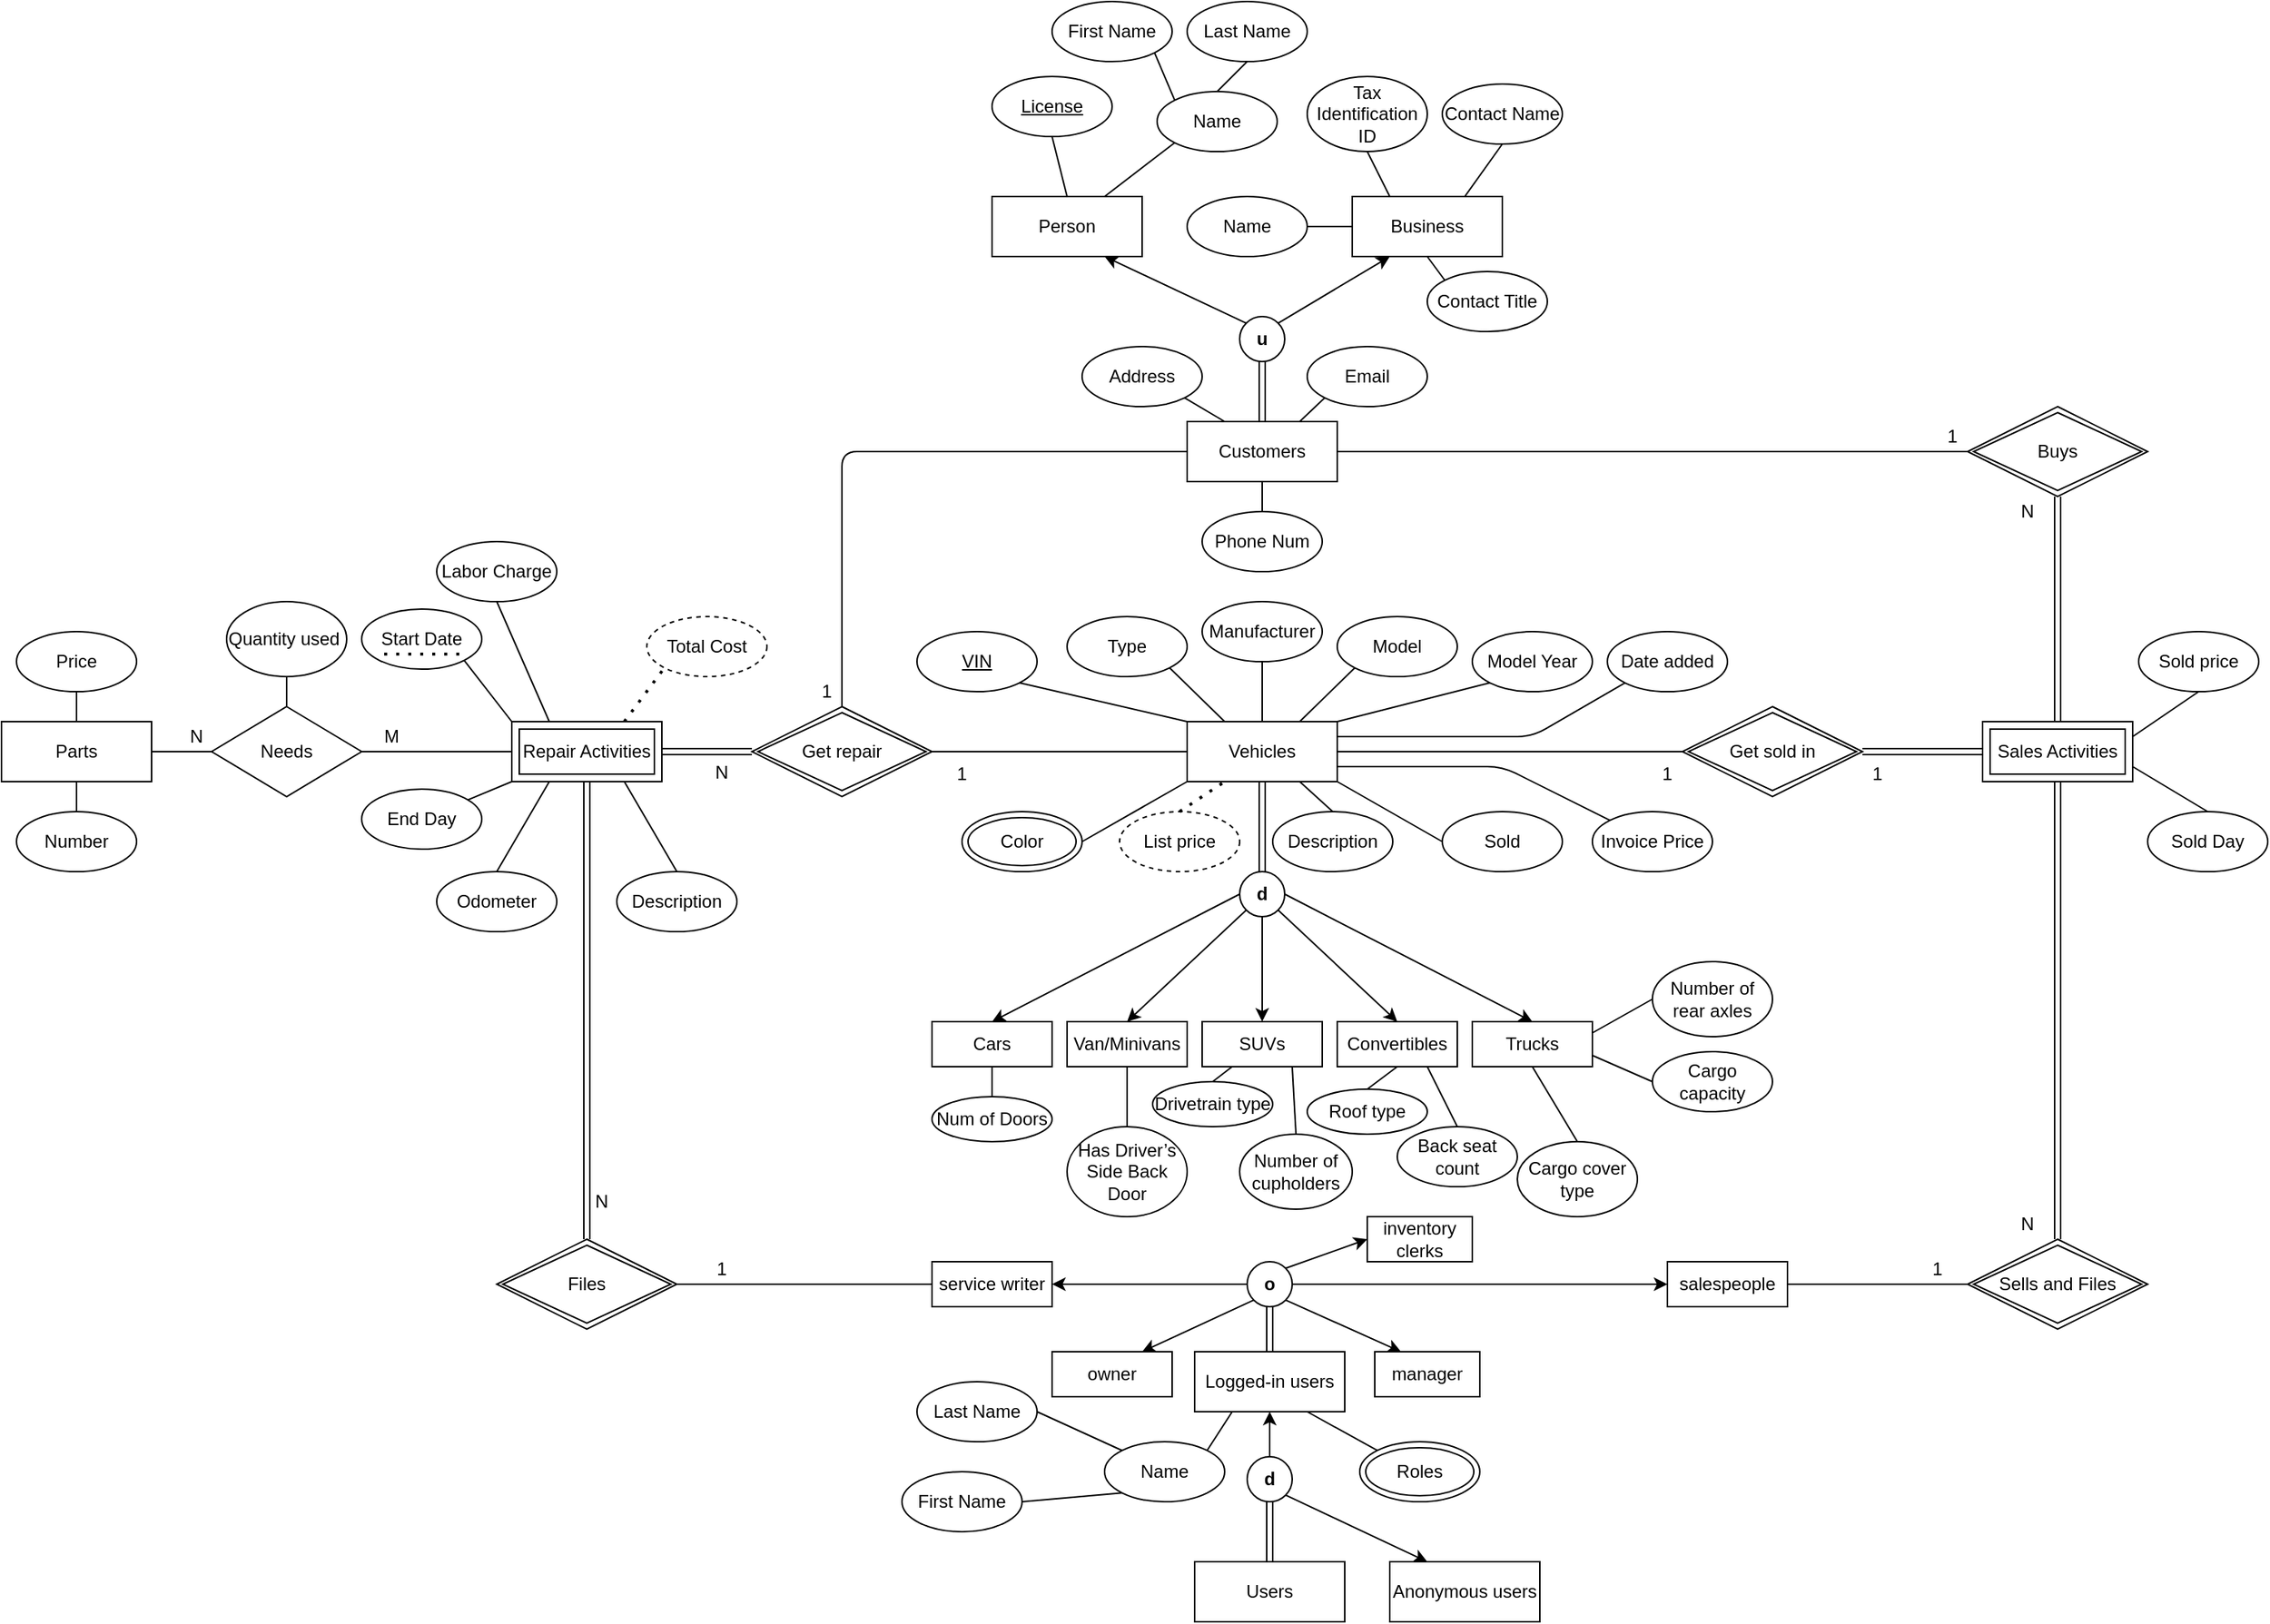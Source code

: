 <mxfile version="15.2.9" type="device"><diagram id="2puqZ4IfH8FUClpMqwC-" name="Page-1"><mxGraphModel dx="2076" dy="1046" grid="1" gridSize="10" guides="1" tooltips="1" connect="1" arrows="1" fold="1" page="1" pageScale="1" pageWidth="1654" pageHeight="1169" math="0" shadow="0"><root><mxCell id="0"/><mxCell id="1" parent="0"/><mxCell id="yEteD6qGAn5QBw0ELWE1-1" value="Customers" style="rounded=0;whiteSpace=wrap;html=1;" vertex="1" parent="1"><mxGeometry x="850" y="340" width="100" height="40" as="geometry"/></mxCell><mxCell id="yEteD6qGAn5QBw0ELWE1-3" value="&lt;b&gt;u&lt;/b&gt;" style="ellipse;whiteSpace=wrap;html=1;aspect=fixed;" vertex="1" parent="1"><mxGeometry x="885" y="270" width="30" height="30" as="geometry"/></mxCell><mxCell id="yEteD6qGAn5QBw0ELWE1-4" value="Address" style="ellipse;whiteSpace=wrap;html=1;" vertex="1" parent="1"><mxGeometry x="780" y="290" width="80" height="40" as="geometry"/></mxCell><mxCell id="yEteD6qGAn5QBw0ELWE1-5" value="Phone Num" style="ellipse;whiteSpace=wrap;html=1;" vertex="1" parent="1"><mxGeometry x="860" y="400" width="80" height="40" as="geometry"/></mxCell><mxCell id="yEteD6qGAn5QBw0ELWE1-6" value="Email" style="ellipse;whiteSpace=wrap;html=1;" vertex="1" parent="1"><mxGeometry x="930" y="290" width="80" height="40" as="geometry"/></mxCell><mxCell id="yEteD6qGAn5QBw0ELWE1-7" value="Person" style="rounded=0;whiteSpace=wrap;html=1;" vertex="1" parent="1"><mxGeometry x="720" y="190" width="100" height="40" as="geometry"/></mxCell><mxCell id="yEteD6qGAn5QBw0ELWE1-8" value="Business" style="rounded=0;whiteSpace=wrap;html=1;" vertex="1" parent="1"><mxGeometry x="960" y="190" width="100" height="40" as="geometry"/></mxCell><mxCell id="yEteD6qGAn5QBw0ELWE1-11" value="&lt;u&gt;License&lt;/u&gt;" style="ellipse;whiteSpace=wrap;html=1;" vertex="1" parent="1"><mxGeometry x="720" y="110" width="80" height="40" as="geometry"/></mxCell><mxCell id="yEteD6qGAn5QBw0ELWE1-12" value="First Name" style="ellipse;whiteSpace=wrap;html=1;" vertex="1" parent="1"><mxGeometry x="760" y="60" width="80" height="40" as="geometry"/></mxCell><mxCell id="yEteD6qGAn5QBw0ELWE1-13" value="Name" style="ellipse;whiteSpace=wrap;html=1;" vertex="1" parent="1"><mxGeometry x="830" y="120" width="80" height="40" as="geometry"/></mxCell><mxCell id="yEteD6qGAn5QBw0ELWE1-14" value="Last Name" style="ellipse;whiteSpace=wrap;html=1;" vertex="1" parent="1"><mxGeometry x="850" y="60" width="80" height="40" as="geometry"/></mxCell><mxCell id="yEteD6qGAn5QBw0ELWE1-15" value="" style="endArrow=none;html=1;exitX=0.5;exitY=0;exitDx=0;exitDy=0;entryX=0.5;entryY=1;entryDx=0;entryDy=0;" edge="1" parent="1" source="yEteD6qGAn5QBw0ELWE1-7" target="yEteD6qGAn5QBw0ELWE1-11"><mxGeometry width="50" height="50" relative="1" as="geometry"><mxPoint x="1060" y="310" as="sourcePoint"/><mxPoint x="1110" y="260" as="targetPoint"/></mxGeometry></mxCell><mxCell id="yEteD6qGAn5QBw0ELWE1-16" value="" style="endArrow=none;html=1;exitX=0.75;exitY=0;exitDx=0;exitDy=0;entryX=0;entryY=1;entryDx=0;entryDy=0;" edge="1" parent="1" source="yEteD6qGAn5QBw0ELWE1-7" target="yEteD6qGAn5QBw0ELWE1-13"><mxGeometry width="50" height="50" relative="1" as="geometry"><mxPoint x="780" y="200" as="sourcePoint"/><mxPoint x="770" y="160" as="targetPoint"/></mxGeometry></mxCell><mxCell id="yEteD6qGAn5QBw0ELWE1-17" value="Contact Title" style="ellipse;whiteSpace=wrap;html=1;" vertex="1" parent="1"><mxGeometry x="1010" y="240" width="80" height="40" as="geometry"/></mxCell><mxCell id="yEteD6qGAn5QBw0ELWE1-18" value="Name" style="ellipse;whiteSpace=wrap;html=1;" vertex="1" parent="1"><mxGeometry x="850" y="190" width="80" height="40" as="geometry"/></mxCell><mxCell id="yEteD6qGAn5QBw0ELWE1-19" value="Tax Identification ID" style="ellipse;whiteSpace=wrap;html=1;" vertex="1" parent="1"><mxGeometry x="930" y="110" width="80" height="50" as="geometry"/></mxCell><mxCell id="yEteD6qGAn5QBw0ELWE1-20" value="Contact Name" style="ellipse;whiteSpace=wrap;html=1;" vertex="1" parent="1"><mxGeometry x="1020" y="115" width="80" height="40" as="geometry"/></mxCell><mxCell id="yEteD6qGAn5QBw0ELWE1-21" value="" style="endArrow=none;html=1;entryX=0.25;entryY=0;entryDx=0;entryDy=0;exitX=0.5;exitY=1;exitDx=0;exitDy=0;" edge="1" parent="1" source="yEteD6qGAn5QBw0ELWE1-19" target="yEteD6qGAn5QBw0ELWE1-8"><mxGeometry width="50" height="50" relative="1" as="geometry"><mxPoint x="1060" y="400" as="sourcePoint"/><mxPoint x="1110" y="350" as="targetPoint"/></mxGeometry></mxCell><mxCell id="yEteD6qGAn5QBw0ELWE1-22" value="" style="endArrow=none;html=1;entryX=0.75;entryY=0;entryDx=0;entryDy=0;exitX=0.5;exitY=1;exitDx=0;exitDy=0;" edge="1" parent="1" source="yEteD6qGAn5QBw0ELWE1-20" target="yEteD6qGAn5QBw0ELWE1-8"><mxGeometry width="50" height="50" relative="1" as="geometry"><mxPoint x="1051.716" y="164.142" as="sourcePoint"/><mxPoint x="1020" y="200" as="targetPoint"/></mxGeometry></mxCell><mxCell id="yEteD6qGAn5QBw0ELWE1-27" value="" style="shape=link;html=1;rounded=0;entryX=0.5;entryY=1;entryDx=0;entryDy=0;exitX=0.5;exitY=0;exitDx=0;exitDy=0;" edge="1" parent="1" source="yEteD6qGAn5QBw0ELWE1-1" target="yEteD6qGAn5QBw0ELWE1-3"><mxGeometry relative="1" as="geometry"><mxPoint x="810" y="360" as="sourcePoint"/><mxPoint x="970" y="360" as="targetPoint"/></mxGeometry></mxCell><mxCell id="yEteD6qGAn5QBw0ELWE1-29" value="" style="endArrow=none;html=1;rounded=0;exitX=0.5;exitY=1;exitDx=0;exitDy=0;entryX=0;entryY=0;entryDx=0;entryDy=0;" edge="1" parent="1" source="yEteD6qGAn5QBw0ELWE1-8" target="yEteD6qGAn5QBw0ELWE1-17"><mxGeometry relative="1" as="geometry"><mxPoint x="880" y="260" as="sourcePoint"/><mxPoint x="1040" y="260" as="targetPoint"/></mxGeometry></mxCell><mxCell id="yEteD6qGAn5QBw0ELWE1-30" value="" style="endArrow=none;html=1;rounded=0;exitX=1;exitY=1;exitDx=0;exitDy=0;entryX=0.25;entryY=0;entryDx=0;entryDy=0;" edge="1" parent="1" source="yEteD6qGAn5QBw0ELWE1-4" target="yEteD6qGAn5QBw0ELWE1-1"><mxGeometry relative="1" as="geometry"><mxPoint x="880" y="260" as="sourcePoint"/><mxPoint x="1040" y="260" as="targetPoint"/></mxGeometry></mxCell><mxCell id="yEteD6qGAn5QBw0ELWE1-31" value="" style="endArrow=none;html=1;rounded=0;exitX=0.75;exitY=0;exitDx=0;exitDy=0;entryX=0;entryY=1;entryDx=0;entryDy=0;" edge="1" parent="1" source="yEteD6qGAn5QBw0ELWE1-1" target="yEteD6qGAn5QBw0ELWE1-6"><mxGeometry relative="1" as="geometry"><mxPoint x="810" y="310" as="sourcePoint"/><mxPoint x="970" y="310" as="targetPoint"/></mxGeometry></mxCell><mxCell id="yEteD6qGAn5QBw0ELWE1-32" value="" style="endArrow=none;html=1;rounded=0;exitX=0.5;exitY=1;exitDx=0;exitDy=0;entryX=0.5;entryY=0;entryDx=0;entryDy=0;" edge="1" parent="1" source="yEteD6qGAn5QBw0ELWE1-1" target="yEteD6qGAn5QBw0ELWE1-5"><mxGeometry relative="1" as="geometry"><mxPoint x="800" y="350" as="sourcePoint"/><mxPoint x="960" y="350" as="targetPoint"/></mxGeometry></mxCell><mxCell id="yEteD6qGAn5QBw0ELWE1-33" value="" style="endArrow=none;html=1;rounded=0;exitX=1;exitY=1;exitDx=0;exitDy=0;entryX=0;entryY=0;entryDx=0;entryDy=0;" edge="1" parent="1" source="yEteD6qGAn5QBw0ELWE1-12" target="yEteD6qGAn5QBw0ELWE1-13"><mxGeometry relative="1" as="geometry"><mxPoint x="790" y="150" as="sourcePoint"/><mxPoint x="950" y="150" as="targetPoint"/></mxGeometry></mxCell><mxCell id="yEteD6qGAn5QBw0ELWE1-35" value="" style="endArrow=none;html=1;rounded=0;exitX=0.5;exitY=0;exitDx=0;exitDy=0;entryX=0.5;entryY=1;entryDx=0;entryDy=0;" edge="1" parent="1" source="yEteD6qGAn5QBw0ELWE1-13" target="yEteD6qGAn5QBw0ELWE1-14"><mxGeometry relative="1" as="geometry"><mxPoint x="790" y="150" as="sourcePoint"/><mxPoint x="950" y="150" as="targetPoint"/></mxGeometry></mxCell><mxCell id="yEteD6qGAn5QBw0ELWE1-36" value="" style="endArrow=none;html=1;rounded=0;exitX=1;exitY=0.5;exitDx=0;exitDy=0;entryX=0;entryY=0.5;entryDx=0;entryDy=0;" edge="1" parent="1" source="yEteD6qGAn5QBw0ELWE1-18" target="yEteD6qGAn5QBw0ELWE1-8"><mxGeometry relative="1" as="geometry"><mxPoint x="880" y="130" as="sourcePoint"/><mxPoint x="900" y="110" as="targetPoint"/></mxGeometry></mxCell><mxCell id="yEteD6qGAn5QBw0ELWE1-38" value="Vehicles" style="rounded=0;whiteSpace=wrap;html=1;" vertex="1" parent="1"><mxGeometry x="850" y="540" width="100" height="40" as="geometry"/></mxCell><mxCell id="yEteD6qGAn5QBw0ELWE1-39" value="&lt;u&gt;VIN&lt;/u&gt;" style="ellipse;whiteSpace=wrap;html=1;" vertex="1" parent="1"><mxGeometry x="670" y="480" width="80" height="40" as="geometry"/></mxCell><mxCell id="yEteD6qGAn5QBw0ELWE1-40" value="Type" style="ellipse;whiteSpace=wrap;html=1;" vertex="1" parent="1"><mxGeometry x="770" y="470" width="80" height="40" as="geometry"/></mxCell><mxCell id="yEteD6qGAn5QBw0ELWE1-41" value="" style="endArrow=none;html=1;exitX=1;exitY=1;exitDx=0;exitDy=0;entryX=0;entryY=0;entryDx=0;entryDy=0;" edge="1" parent="1" source="yEteD6qGAn5QBw0ELWE1-39" target="yEteD6qGAn5QBw0ELWE1-38"><mxGeometry width="50" height="50" relative="1" as="geometry"><mxPoint x="1180" y="500" as="sourcePoint"/><mxPoint x="1230" y="450" as="targetPoint"/></mxGeometry></mxCell><mxCell id="yEteD6qGAn5QBw0ELWE1-42" value="Manufacturer" style="ellipse;whiteSpace=wrap;html=1;" vertex="1" parent="1"><mxGeometry x="860" y="460" width="80" height="40" as="geometry"/></mxCell><mxCell id="yEteD6qGAn5QBw0ELWE1-43" value="Model" style="ellipse;whiteSpace=wrap;html=1;" vertex="1" parent="1"><mxGeometry x="950" y="470" width="80" height="40" as="geometry"/></mxCell><mxCell id="yEteD6qGAn5QBw0ELWE1-44" value="" style="endArrow=none;html=1;exitX=1;exitY=1;exitDx=0;exitDy=0;entryX=0.25;entryY=0;entryDx=0;entryDy=0;" edge="1" parent="1" source="yEteD6qGAn5QBw0ELWE1-40" target="yEteD6qGAn5QBw0ELWE1-38"><mxGeometry width="50" height="50" relative="1" as="geometry"><mxPoint x="1238.284" y="394.142" as="sourcePoint"/><mxPoint x="1309.2" y="429.8" as="targetPoint"/></mxGeometry></mxCell><mxCell id="yEteD6qGAn5QBw0ELWE1-45" value="" style="endArrow=none;html=1;exitX=0.5;exitY=1;exitDx=0;exitDy=0;entryX=0.5;entryY=0;entryDx=0;entryDy=0;" edge="1" parent="1" source="yEteD6qGAn5QBw0ELWE1-42" target="yEteD6qGAn5QBw0ELWE1-38"><mxGeometry width="50" height="50" relative="1" as="geometry"><mxPoint x="1248.284" y="404.142" as="sourcePoint"/><mxPoint x="1319.2" y="439.8" as="targetPoint"/></mxGeometry></mxCell><mxCell id="yEteD6qGAn5QBw0ELWE1-46" value="" style="endArrow=none;html=1;exitX=0;exitY=1;exitDx=0;exitDy=0;entryX=0.75;entryY=0;entryDx=0;entryDy=0;" edge="1" parent="1" source="yEteD6qGAn5QBw0ELWE1-43" target="yEteD6qGAn5QBw0ELWE1-38"><mxGeometry width="50" height="50" relative="1" as="geometry"><mxPoint x="1258.284" y="414.142" as="sourcePoint"/><mxPoint x="1329.2" y="449.8" as="targetPoint"/></mxGeometry></mxCell><mxCell id="yEteD6qGAn5QBw0ELWE1-47" value="Invoice Price" style="ellipse;whiteSpace=wrap;html=1;" vertex="1" parent="1"><mxGeometry x="1120" y="600" width="80" height="40" as="geometry"/></mxCell><mxCell id="yEteD6qGAn5QBw0ELWE1-48" value="Model Year" style="ellipse;whiteSpace=wrap;html=1;" vertex="1" parent="1"><mxGeometry x="1040" y="480" width="80" height="40" as="geometry"/></mxCell><mxCell id="yEteD6qGAn5QBw0ELWE1-49" value="" style="endArrow=none;html=1;exitX=0;exitY=1;exitDx=0;exitDy=0;entryX=1;entryY=0;entryDx=0;entryDy=0;" edge="1" parent="1" source="yEteD6qGAn5QBw0ELWE1-48" target="yEteD6qGAn5QBw0ELWE1-38"><mxGeometry width="50" height="50" relative="1" as="geometry"><mxPoint x="1490" y="400" as="sourcePoint"/><mxPoint x="1400" y="430" as="targetPoint"/></mxGeometry></mxCell><mxCell id="yEteD6qGAn5QBw0ELWE1-50" value="" style="endArrow=none;html=1;exitX=0;exitY=0;exitDx=0;exitDy=0;entryX=1;entryY=0.75;entryDx=0;entryDy=0;" edge="1" parent="1" source="yEteD6qGAn5QBw0ELWE1-47" target="yEteD6qGAn5QBw0ELWE1-38"><mxGeometry width="50" height="50" relative="1" as="geometry"><mxPoint x="1500" y="410" as="sourcePoint"/><mxPoint x="1410" y="440" as="targetPoint"/><Array as="points"><mxPoint x="1060" y="570"/></Array></mxGeometry></mxCell><mxCell id="yEteD6qGAn5QBw0ELWE1-51" value="Sold" style="ellipse;whiteSpace=wrap;html=1;" vertex="1" parent="1"><mxGeometry x="1020" y="600" width="80" height="40" as="geometry"/></mxCell><mxCell id="yEteD6qGAn5QBw0ELWE1-52" value="" style="endArrow=none;html=1;exitX=0;exitY=0.5;exitDx=0;exitDy=0;entryX=1;entryY=1;entryDx=0;entryDy=0;" edge="1" parent="1" source="yEteD6qGAn5QBw0ELWE1-51" target="yEteD6qGAn5QBw0ELWE1-38"><mxGeometry width="50" height="50" relative="1" as="geometry"><mxPoint x="1460" y="480" as="sourcePoint"/><mxPoint x="1400" y="470" as="targetPoint"/></mxGeometry></mxCell><mxCell id="yEteD6qGAn5QBw0ELWE1-53" value="Description" style="ellipse;whiteSpace=wrap;html=1;" vertex="1" parent="1"><mxGeometry x="907" y="600" width="80" height="40" as="geometry"/></mxCell><mxCell id="yEteD6qGAn5QBw0ELWE1-54" value="" style="endArrow=none;html=1;entryX=0.75;entryY=1;entryDx=0;entryDy=0;exitX=0.5;exitY=0;exitDx=0;exitDy=0;" edge="1" parent="1" source="yEteD6qGAn5QBw0ELWE1-53" target="yEteD6qGAn5QBw0ELWE1-38"><mxGeometry width="50" height="50" relative="1" as="geometry"><mxPoint x="1180" y="500" as="sourcePoint"/><mxPoint x="1230" y="450" as="targetPoint"/></mxGeometry></mxCell><mxCell id="yEteD6qGAn5QBw0ELWE1-55" value="Color" style="ellipse;shape=doubleEllipse;whiteSpace=wrap;html=1;" vertex="1" parent="1"><mxGeometry x="700" y="600" width="80" height="40" as="geometry"/></mxCell><mxCell id="yEteD6qGAn5QBw0ELWE1-56" value="" style="endArrow=none;html=1;exitX=1;exitY=0.5;exitDx=0;exitDy=0;entryX=0;entryY=1;entryDx=0;entryDy=0;" edge="1" parent="1" source="yEteD6qGAn5QBw0ELWE1-55" target="yEteD6qGAn5QBw0ELWE1-38"><mxGeometry width="50" height="50" relative="1" as="geometry"><mxPoint x="1460" y="580" as="sourcePoint"/><mxPoint x="1360" y="470" as="targetPoint"/></mxGeometry></mxCell><mxCell id="yEteD6qGAn5QBw0ELWE1-96" value="" style="edgeStyle=orthogonalEdgeStyle;shape=link;rounded=0;orthogonalLoop=1;jettySize=auto;html=1;entryX=0.5;entryY=1;entryDx=0;entryDy=0;" edge="1" parent="1" source="yEteD6qGAn5QBw0ELWE1-57" target="yEteD6qGAn5QBw0ELWE1-38"><mxGeometry relative="1" as="geometry"/></mxCell><mxCell id="yEteD6qGAn5QBw0ELWE1-252" value="" style="edgeStyle=orthogonalEdgeStyle;rounded=0;orthogonalLoop=1;jettySize=auto;html=1;entryX=0.5;entryY=0;entryDx=0;entryDy=0;" edge="1" parent="1" source="yEteD6qGAn5QBw0ELWE1-57" target="yEteD6qGAn5QBw0ELWE1-60"><mxGeometry relative="1" as="geometry"/></mxCell><mxCell id="yEteD6qGAn5QBw0ELWE1-57" value="&lt;b&gt;d&lt;/b&gt;" style="ellipse;whiteSpace=wrap;html=1;aspect=fixed;" vertex="1" parent="1"><mxGeometry x="885" y="640" width="30" height="30" as="geometry"/></mxCell><mxCell id="yEteD6qGAn5QBw0ELWE1-58" value="Cars" style="rounded=0;whiteSpace=wrap;html=1;" vertex="1" parent="1"><mxGeometry x="680" y="740" width="80" height="30" as="geometry"/></mxCell><mxCell id="yEteD6qGAn5QBw0ELWE1-59" value="Van/Minivans" style="rounded=0;whiteSpace=wrap;html=1;" vertex="1" parent="1"><mxGeometry x="770" y="740" width="80" height="30" as="geometry"/></mxCell><mxCell id="yEteD6qGAn5QBw0ELWE1-60" value="SUVs" style="rounded=0;whiteSpace=wrap;html=1;" vertex="1" parent="1"><mxGeometry x="860" y="740" width="80" height="30" as="geometry"/></mxCell><mxCell id="yEteD6qGAn5QBw0ELWE1-61" value="Convertibles" style="rounded=0;whiteSpace=wrap;html=1;" vertex="1" parent="1"><mxGeometry x="950" y="740" width="80" height="30" as="geometry"/></mxCell><mxCell id="yEteD6qGAn5QBw0ELWE1-62" value="Trucks" style="rounded=0;whiteSpace=wrap;html=1;" vertex="1" parent="1"><mxGeometry x="1040" y="740" width="80" height="30" as="geometry"/></mxCell><mxCell id="yEteD6qGAn5QBw0ELWE1-63" value="Num of Doors" style="ellipse;whiteSpace=wrap;html=1;" vertex="1" parent="1"><mxGeometry x="680" y="790" width="80" height="30" as="geometry"/></mxCell><mxCell id="yEteD6qGAn5QBw0ELWE1-64" value="" style="endArrow=none;html=1;exitX=0.5;exitY=1;exitDx=0;exitDy=0;entryX=0.5;entryY=0;entryDx=0;entryDy=0;" edge="1" parent="1" source="yEteD6qGAn5QBw0ELWE1-58" target="yEteD6qGAn5QBw0ELWE1-63"><mxGeometry width="50" height="50" relative="1" as="geometry"><mxPoint x="760" y="780" as="sourcePoint"/><mxPoint x="730" y="780" as="targetPoint"/></mxGeometry></mxCell><mxCell id="yEteD6qGAn5QBw0ELWE1-65" value="Has Driver’s Side Back Door" style="ellipse;whiteSpace=wrap;html=1;" vertex="1" parent="1"><mxGeometry x="770" y="810" width="80" height="60" as="geometry"/></mxCell><mxCell id="yEteD6qGAn5QBw0ELWE1-66" value="" style="endArrow=none;html=1;exitX=0.5;exitY=1;exitDx=0;exitDy=0;entryX=0.5;entryY=0;entryDx=0;entryDy=0;" edge="1" parent="1" source="yEteD6qGAn5QBw0ELWE1-59" target="yEteD6qGAn5QBw0ELWE1-65"><mxGeometry width="50" height="50" relative="1" as="geometry"><mxPoint x="730" y="750" as="sourcePoint"/><mxPoint x="730" y="720" as="targetPoint"/></mxGeometry></mxCell><mxCell id="yEteD6qGAn5QBw0ELWE1-67" value="Number of cupholders" style="ellipse;whiteSpace=wrap;html=1;" vertex="1" parent="1"><mxGeometry x="885" y="815" width="75" height="50" as="geometry"/></mxCell><mxCell id="yEteD6qGAn5QBw0ELWE1-68" value="Drivetrain type" style="ellipse;whiteSpace=wrap;html=1;" vertex="1" parent="1"><mxGeometry x="827" y="780" width="80" height="30" as="geometry"/></mxCell><mxCell id="yEteD6qGAn5QBw0ELWE1-69" value="" style="endArrow=none;html=1;exitX=0.25;exitY=1;exitDx=0;exitDy=0;entryX=0.5;entryY=0;entryDx=0;entryDy=0;" edge="1" parent="1" source="yEteD6qGAn5QBw0ELWE1-60" target="yEteD6qGAn5QBw0ELWE1-68"><mxGeometry width="50" height="50" relative="1" as="geometry"><mxPoint x="820" y="750" as="sourcePoint"/><mxPoint x="820" y="680" as="targetPoint"/></mxGeometry></mxCell><mxCell id="yEteD6qGAn5QBw0ELWE1-70" value="" style="endArrow=none;html=1;exitX=0.75;exitY=1;exitDx=0;exitDy=0;entryX=0.5;entryY=0;entryDx=0;entryDy=0;" edge="1" parent="1" source="yEteD6qGAn5QBw0ELWE1-60" target="yEteD6qGAn5QBw0ELWE1-67"><mxGeometry width="50" height="50" relative="1" as="geometry"><mxPoint x="890" y="750" as="sourcePoint"/><mxPoint x="950" y="810" as="targetPoint"/></mxGeometry></mxCell><mxCell id="yEteD6qGAn5QBw0ELWE1-71" value="Roof type" style="ellipse;whiteSpace=wrap;html=1;" vertex="1" parent="1"><mxGeometry x="930" y="785" width="80" height="30" as="geometry"/></mxCell><mxCell id="yEteD6qGAn5QBw0ELWE1-72" value="Back seat count" style="ellipse;whiteSpace=wrap;html=1;" vertex="1" parent="1"><mxGeometry x="990" y="810" width="80" height="40" as="geometry"/></mxCell><mxCell id="yEteD6qGAn5QBw0ELWE1-73" value="" style="endArrow=none;html=1;entryX=0.5;entryY=0;entryDx=0;entryDy=0;exitX=0.5;exitY=1;exitDx=0;exitDy=0;" edge="1" parent="1" source="yEteD6qGAn5QBw0ELWE1-61" target="yEteD6qGAn5QBw0ELWE1-71"><mxGeometry width="50" height="50" relative="1" as="geometry"><mxPoint x="890" y="750" as="sourcePoint"/><mxPoint x="880" y="730" as="targetPoint"/></mxGeometry></mxCell><mxCell id="yEteD6qGAn5QBw0ELWE1-74" value="" style="endArrow=none;html=1;entryX=0.5;entryY=0;entryDx=0;entryDy=0;exitX=0.75;exitY=1;exitDx=0;exitDy=0;" edge="1" parent="1" source="yEteD6qGAn5QBw0ELWE1-61" target="yEteD6qGAn5QBw0ELWE1-72"><mxGeometry width="50" height="50" relative="1" as="geometry"><mxPoint x="1000" y="750" as="sourcePoint"/><mxPoint x="990" y="730" as="targetPoint"/></mxGeometry></mxCell><mxCell id="yEteD6qGAn5QBw0ELWE1-75" value="Number of rear axles" style="ellipse;whiteSpace=wrap;html=1;" vertex="1" parent="1"><mxGeometry x="1160" y="700" width="80" height="50" as="geometry"/></mxCell><mxCell id="yEteD6qGAn5QBw0ELWE1-76" value="Cargo cover type" style="ellipse;whiteSpace=wrap;html=1;" vertex="1" parent="1"><mxGeometry x="1070" y="820" width="80" height="50" as="geometry"/></mxCell><mxCell id="yEteD6qGAn5QBw0ELWE1-77" value="Cargo capacity" style="ellipse;whiteSpace=wrap;html=1;" vertex="1" parent="1"><mxGeometry x="1160" y="760" width="80" height="40" as="geometry"/></mxCell><mxCell id="yEteD6qGAn5QBw0ELWE1-78" value="" style="endArrow=none;html=1;entryX=0.5;entryY=0;entryDx=0;entryDy=0;exitX=0.5;exitY=1;exitDx=0;exitDy=0;" edge="1" parent="1" source="yEteD6qGAn5QBw0ELWE1-62" target="yEteD6qGAn5QBw0ELWE1-76"><mxGeometry width="50" height="50" relative="1" as="geometry"><mxPoint x="1000" y="750" as="sourcePoint"/><mxPoint x="990" y="730" as="targetPoint"/></mxGeometry></mxCell><mxCell id="yEteD6qGAn5QBw0ELWE1-79" value="" style="endArrow=none;html=1;entryX=0;entryY=0.5;entryDx=0;entryDy=0;exitX=1;exitY=0.25;exitDx=0;exitDy=0;" edge="1" parent="1" source="yEteD6qGAn5QBw0ELWE1-62" target="yEteD6qGAn5QBw0ELWE1-75"><mxGeometry width="50" height="50" relative="1" as="geometry"><mxPoint x="1020" y="750" as="sourcePoint"/><mxPoint x="1060" y="690" as="targetPoint"/></mxGeometry></mxCell><mxCell id="yEteD6qGAn5QBw0ELWE1-80" value="" style="endArrow=none;html=1;entryX=0;entryY=0.5;entryDx=0;entryDy=0;exitX=1;exitY=0.75;exitDx=0;exitDy=0;" edge="1" parent="1" source="yEteD6qGAn5QBw0ELWE1-62" target="yEteD6qGAn5QBw0ELWE1-77"><mxGeometry width="50" height="50" relative="1" as="geometry"><mxPoint x="1030" y="760" as="sourcePoint"/><mxPoint x="1070" y="700" as="targetPoint"/></mxGeometry></mxCell><mxCell id="yEteD6qGAn5QBw0ELWE1-89" value="Date added" style="ellipse;whiteSpace=wrap;html=1;" vertex="1" parent="1"><mxGeometry x="1130" y="480" width="80" height="40" as="geometry"/></mxCell><mxCell id="yEteD6qGAn5QBw0ELWE1-90" value="" style="endArrow=none;html=1;exitX=0;exitY=1;exitDx=0;exitDy=0;entryX=1;entryY=0.25;entryDx=0;entryDy=0;" edge="1" parent="1" source="yEteD6qGAn5QBw0ELWE1-89" target="yEteD6qGAn5QBw0ELWE1-38"><mxGeometry width="50" height="50" relative="1" as="geometry"><mxPoint x="1460" y="500.0" as="sourcePoint"/><mxPoint x="1400" y="460.0" as="targetPoint"/><Array as="points"><mxPoint x="1080" y="550"/></Array></mxGeometry></mxCell><mxCell id="yEteD6qGAn5QBw0ELWE1-91" value="List price" style="ellipse;whiteSpace=wrap;html=1;dashed=1;" vertex="1" parent="1"><mxGeometry x="805" y="600" width="80" height="40" as="geometry"/></mxCell><mxCell id="yEteD6qGAn5QBw0ELWE1-92" value="" style="endArrow=none;dashed=1;html=1;dashPattern=1 3;strokeWidth=2;entryX=0.25;entryY=1;entryDx=0;entryDy=0;exitX=0.5;exitY=0;exitDx=0;exitDy=0;" edge="1" parent="1" source="yEteD6qGAn5QBw0ELWE1-91" target="yEteD6qGAn5QBw0ELWE1-38"><mxGeometry width="50" height="50" relative="1" as="geometry"><mxPoint x="1330" y="550" as="sourcePoint"/><mxPoint x="1380" y="500" as="targetPoint"/></mxGeometry></mxCell><mxCell id="yEteD6qGAn5QBw0ELWE1-103" value="" style="edgeStyle=none;shape=link;rounded=0;orthogonalLoop=1;jettySize=auto;html=1;exitX=0.5;exitY=0;exitDx=0;exitDy=0;" edge="1" parent="1" source="yEteD6qGAn5QBw0ELWE1-104" target="yEteD6qGAn5QBw0ELWE1-106"><mxGeometry relative="1" as="geometry"/></mxCell><mxCell id="yEteD6qGAn5QBw0ELWE1-104" value="Users" style="rounded=0;whiteSpace=wrap;html=1;" vertex="1" parent="1"><mxGeometry x="855" y="1100" width="100" height="40" as="geometry"/></mxCell><mxCell id="yEteD6qGAn5QBw0ELWE1-105" value="Anonymous users" style="rounded=0;whiteSpace=wrap;html=1;" vertex="1" parent="1"><mxGeometry x="985" y="1100" width="100" height="40" as="geometry"/></mxCell><mxCell id="yEteD6qGAn5QBw0ELWE1-245" value="" style="edgeStyle=orthogonalEdgeStyle;rounded=0;orthogonalLoop=1;jettySize=auto;html=1;entryX=0.5;entryY=1;entryDx=0;entryDy=0;" edge="1" parent="1" source="yEteD6qGAn5QBw0ELWE1-106" target="yEteD6qGAn5QBw0ELWE1-108"><mxGeometry relative="1" as="geometry"/></mxCell><mxCell id="yEteD6qGAn5QBw0ELWE1-106" value="&lt;b&gt;d&lt;/b&gt;" style="ellipse;whiteSpace=wrap;html=1;aspect=fixed;" vertex="1" parent="1"><mxGeometry x="890" y="1030" width="30" height="30" as="geometry"/></mxCell><mxCell id="yEteD6qGAn5QBw0ELWE1-133" value="" style="edgeStyle=orthogonalEdgeStyle;shape=link;rounded=0;orthogonalLoop=1;jettySize=auto;html=1;" edge="1" parent="1" source="yEteD6qGAn5QBw0ELWE1-108" target="yEteD6qGAn5QBw0ELWE1-119"><mxGeometry relative="1" as="geometry"/></mxCell><mxCell id="yEteD6qGAn5QBw0ELWE1-108" value="Logged-in users" style="rounded=0;whiteSpace=wrap;html=1;" vertex="1" parent="1"><mxGeometry x="855" y="960" width="100" height="40" as="geometry"/></mxCell><mxCell id="yEteD6qGAn5QBw0ELWE1-110" value="" style="endArrow=none;html=1;entryX=0.75;entryY=1;entryDx=0;entryDy=0;exitX=0;exitY=0;exitDx=0;exitDy=0;" edge="1" parent="1" source="yEteD6qGAn5QBw0ELWE1-113" target="yEteD6qGAn5QBw0ELWE1-108"><mxGeometry width="50" height="50" relative="1" as="geometry"><mxPoint x="628.284" y="825.858" as="sourcePoint"/><mxPoint x="610.607" y="715.607" as="targetPoint"/></mxGeometry></mxCell><mxCell id="yEteD6qGAn5QBw0ELWE1-111" value="" style="endArrow=none;html=1;entryX=0.25;entryY=1;entryDx=0;entryDy=0;exitX=1;exitY=0;exitDx=0;exitDy=0;" edge="1" parent="1" target="yEteD6qGAn5QBw0ELWE1-108" source="yEteD6qGAn5QBw0ELWE1-115"><mxGeometry width="50" height="50" relative="1" as="geometry"><mxPoint x="615" y="1020" as="sourcePoint"/><mxPoint x="670" y="780" as="targetPoint"/></mxGeometry></mxCell><mxCell id="yEteD6qGAn5QBw0ELWE1-112" value="Last Name" style="ellipse;whiteSpace=wrap;html=1;" vertex="1" parent="1"><mxGeometry x="670" y="980" width="80" height="40" as="geometry"/></mxCell><mxCell id="yEteD6qGAn5QBw0ELWE1-113" value="Roles" style="ellipse;shape=doubleEllipse;whiteSpace=wrap;html=1;" vertex="1" parent="1"><mxGeometry x="965" y="1020" width="80" height="40" as="geometry"/></mxCell><mxCell id="yEteD6qGAn5QBw0ELWE1-114" value="First Name" style="ellipse;whiteSpace=wrap;html=1;" vertex="1" parent="1"><mxGeometry x="660" y="1040" width="80" height="40" as="geometry"/></mxCell><mxCell id="yEteD6qGAn5QBw0ELWE1-115" value="Name" style="ellipse;whiteSpace=wrap;html=1;" vertex="1" parent="1"><mxGeometry x="795" y="1020" width="80" height="40" as="geometry"/></mxCell><mxCell id="yEteD6qGAn5QBw0ELWE1-116" value="" style="endArrow=none;html=1;entryX=0;entryY=0;entryDx=0;entryDy=0;exitX=1;exitY=0.5;exitDx=0;exitDy=0;" edge="1" parent="1" source="yEteD6qGAn5QBw0ELWE1-112" target="yEteD6qGAn5QBw0ELWE1-115"><mxGeometry width="50" height="50" relative="1" as="geometry"><mxPoint x="435" y="560" as="sourcePoint"/><mxPoint x="800" y="790" as="targetPoint"/></mxGeometry></mxCell><mxCell id="yEteD6qGAn5QBw0ELWE1-119" value="&lt;b&gt;o&lt;/b&gt;" style="ellipse;whiteSpace=wrap;html=1;aspect=fixed;" vertex="1" parent="1"><mxGeometry x="890" y="900" width="30" height="30" as="geometry"/></mxCell><mxCell id="yEteD6qGAn5QBw0ELWE1-120" value="manager" style="rounded=0;whiteSpace=wrap;html=1;" vertex="1" parent="1"><mxGeometry x="975" y="960" width="70" height="30" as="geometry"/></mxCell><mxCell id="yEteD6qGAn5QBw0ELWE1-121" value="inventory clerks" style="rounded=0;whiteSpace=wrap;html=1;" vertex="1" parent="1"><mxGeometry x="970" y="870" width="70" height="30" as="geometry"/></mxCell><mxCell id="yEteD6qGAn5QBw0ELWE1-122" value="service writer" style="rounded=0;whiteSpace=wrap;html=1;" vertex="1" parent="1"><mxGeometry x="680" y="900" width="80" height="30" as="geometry"/></mxCell><mxCell id="yEteD6qGAn5QBw0ELWE1-123" value="owner" style="rounded=0;whiteSpace=wrap;html=1;" vertex="1" parent="1"><mxGeometry x="760" y="960" width="80" height="30" as="geometry"/></mxCell><mxCell id="yEteD6qGAn5QBw0ELWE1-124" value="salespeople" style="rounded=0;whiteSpace=wrap;html=1;" vertex="1" parent="1"><mxGeometry x="1170" y="900" width="80" height="30" as="geometry"/></mxCell><mxCell id="yEteD6qGAn5QBw0ELWE1-132" value="" style="endArrow=none;html=1;entryX=0;entryY=1;entryDx=0;entryDy=0;exitX=1;exitY=0.5;exitDx=0;exitDy=0;" edge="1" parent="1" source="yEteD6qGAn5QBw0ELWE1-114" target="yEteD6qGAn5QBw0ELWE1-115"><mxGeometry width="50" height="50" relative="1" as="geometry"><mxPoint x="773.284" y="1034.142" as="sourcePoint"/><mxPoint x="805.0" y="1050" as="targetPoint"/></mxGeometry></mxCell><mxCell id="yEteD6qGAn5QBw0ELWE1-160" value="" style="edgeStyle=orthogonalEdgeStyle;shape=link;rounded=0;orthogonalLoop=1;jettySize=auto;html=1;entryX=0.5;entryY=0;entryDx=0;entryDy=0;startArrow=none;exitX=0.5;exitY=1;exitDx=0;exitDy=0;" edge="1" parent="1" source="yEteD6qGAn5QBw0ELWE1-173" target="yEteD6qGAn5QBw0ELWE1-157"><mxGeometry relative="1" as="geometry"><mxPoint x="460" y="660" as="sourcePoint"/><mxPoint x="450" y="660" as="targetPoint"/></mxGeometry></mxCell><mxCell id="yEteD6qGAn5QBw0ELWE1-141" value="" style="edgeStyle=orthogonalEdgeStyle;shape=link;rounded=0;orthogonalLoop=1;jettySize=auto;html=1;exitX=0;exitY=0.5;exitDx=0;exitDy=0;" edge="1" parent="1" source="yEteD6qGAn5QBw0ELWE1-145" target="yEteD6qGAn5QBw0ELWE1-140"><mxGeometry relative="1" as="geometry"><mxPoint x="1380" y="560.0" as="sourcePoint"/></mxGeometry></mxCell><mxCell id="yEteD6qGAn5QBw0ELWE1-140" value="Get sold in" style="shape=rhombus;double=1;perimeter=rhombusPerimeter;whiteSpace=wrap;html=1;align=center;" vertex="1" parent="1"><mxGeometry x="1180" y="530" width="120" height="60" as="geometry"/></mxCell><mxCell id="yEteD6qGAn5QBw0ELWE1-142" value="" style="endArrow=none;html=1;exitX=0;exitY=0.5;exitDx=0;exitDy=0;entryX=1;entryY=0.5;entryDx=0;entryDy=0;" edge="1" parent="1" source="yEteD6qGAn5QBw0ELWE1-140" target="yEteD6qGAn5QBw0ELWE1-38"><mxGeometry width="50" height="50" relative="1" as="geometry"><mxPoint x="1061.716" y="534.142" as="sourcePoint"/><mxPoint x="960" y="550.0" as="targetPoint"/></mxGeometry></mxCell><mxCell id="yEteD6qGAn5QBw0ELWE1-145" value="Sales Activities" style="shape=ext;margin=3;double=1;whiteSpace=wrap;html=1;align=center;" vertex="1" parent="1"><mxGeometry x="1380" y="540" width="100" height="40" as="geometry"/></mxCell><mxCell id="yEteD6qGAn5QBw0ELWE1-153" value="Sells and Files" style="shape=rhombus;double=1;perimeter=rhombusPerimeter;whiteSpace=wrap;html=1;align=center;" vertex="1" parent="1"><mxGeometry x="1370" y="885" width="120" height="60" as="geometry"/></mxCell><mxCell id="yEteD6qGAn5QBw0ELWE1-155" value="" style="edgeStyle=orthogonalEdgeStyle;shape=link;rounded=0;orthogonalLoop=1;jettySize=auto;html=1;entryX=0.5;entryY=0;entryDx=0;entryDy=0;endArrow=none;" edge="1" parent="1" source="yEteD6qGAn5QBw0ELWE1-145" target="yEteD6qGAn5QBw0ELWE1-153"><mxGeometry relative="1" as="geometry"><mxPoint x="1430" y="580" as="sourcePoint"/><mxPoint x="1380" y="915" as="targetPoint"/></mxGeometry></mxCell><mxCell id="yEteD6qGAn5QBw0ELWE1-156" value="" style="endArrow=none;html=1;entryX=0;entryY=0.5;entryDx=0;entryDy=0;exitX=1;exitY=0.5;exitDx=0;exitDy=0;" edge="1" parent="1" source="yEteD6qGAn5QBw0ELWE1-124" target="yEteD6qGAn5QBw0ELWE1-153"><mxGeometry width="50" height="50" relative="1" as="geometry"><mxPoint x="1270" y="890" as="sourcePoint"/><mxPoint x="1180" y="925" as="targetPoint"/></mxGeometry></mxCell><mxCell id="yEteD6qGAn5QBw0ELWE1-157" value="Files" style="shape=rhombus;double=1;perimeter=rhombusPerimeter;whiteSpace=wrap;html=1;align=center;" vertex="1" parent="1"><mxGeometry x="390" y="885" width="120" height="60" as="geometry"/></mxCell><mxCell id="yEteD6qGAn5QBw0ELWE1-158" value="" style="endArrow=none;html=1;exitX=1;exitY=0.5;exitDx=0;exitDy=0;" edge="1" parent="1" source="yEteD6qGAn5QBw0ELWE1-157"><mxGeometry width="50" height="50" relative="1" as="geometry"><mxPoint x="770" y="925" as="sourcePoint"/><mxPoint x="680" y="915" as="targetPoint"/></mxGeometry></mxCell><mxCell id="yEteD6qGAn5QBw0ELWE1-163" value="" style="edgeStyle=orthogonalEdgeStyle;shape=link;rounded=0;orthogonalLoop=1;jettySize=auto;html=1;entryX=1;entryY=0.5;entryDx=0;entryDy=0;" edge="1" parent="1" source="yEteD6qGAn5QBw0ELWE1-161" target="yEteD6qGAn5QBw0ELWE1-173"><mxGeometry relative="1" as="geometry"><mxPoint x="500" y="560" as="targetPoint"/></mxGeometry></mxCell><mxCell id="yEteD6qGAn5QBw0ELWE1-161" value="Get repair" style="shape=rhombus;double=1;perimeter=rhombusPerimeter;whiteSpace=wrap;html=1;align=center;" vertex="1" parent="1"><mxGeometry x="560" y="530" width="120" height="60" as="geometry"/></mxCell><mxCell id="yEteD6qGAn5QBw0ELWE1-164" value="" style="endArrow=none;html=1;exitX=0;exitY=0.5;exitDx=0;exitDy=0;entryX=1;entryY=0.5;entryDx=0;entryDy=0;" edge="1" parent="1" source="yEteD6qGAn5QBw0ELWE1-38" target="yEteD6qGAn5QBw0ELWE1-161"><mxGeometry width="50" height="50" relative="1" as="geometry"><mxPoint x="1190" y="570.0" as="sourcePoint"/><mxPoint x="960" y="570.0" as="targetPoint"/></mxGeometry></mxCell><mxCell id="yEteD6qGAn5QBw0ELWE1-165" value="Buys" style="shape=rhombus;double=1;perimeter=rhombusPerimeter;whiteSpace=wrap;html=1;align=center;" vertex="1" parent="1"><mxGeometry x="1370" y="330" width="120" height="60" as="geometry"/></mxCell><mxCell id="yEteD6qGAn5QBw0ELWE1-167" value="" style="edgeStyle=orthogonalEdgeStyle;shape=link;rounded=0;orthogonalLoop=1;jettySize=auto;html=1;entryX=0.5;entryY=1;entryDx=0;entryDy=0;endArrow=none;" edge="1" parent="1" source="yEteD6qGAn5QBw0ELWE1-145" target="yEteD6qGAn5QBw0ELWE1-165"><mxGeometry relative="1" as="geometry"><mxPoint x="1430" y="540.0" as="sourcePoint"/><mxPoint x="950" y="360.0" as="targetPoint"/><Array as="points"/></mxGeometry></mxCell><mxCell id="yEteD6qGAn5QBw0ELWE1-171" value="" style="endArrow=none;html=1;exitX=0;exitY=0.5;exitDx=0;exitDy=0;entryX=0.75;entryY=1;entryDx=0;entryDy=0;" edge="1" parent="1" source="yEteD6qGAn5QBw0ELWE1-1" target="yEteD6qGAn5QBw0ELWE1-209"><mxGeometry width="50" height="50" relative="1" as="geometry"><mxPoint x="860" y="570" as="sourcePoint"/><mxPoint x="680" y="360" as="targetPoint"/><Array as="points"><mxPoint x="620" y="360"/></Array></mxGeometry></mxCell><mxCell id="yEteD6qGAn5QBw0ELWE1-172" value="" style="endArrow=none;html=1;exitX=0;exitY=0.5;exitDx=0;exitDy=0;entryX=1;entryY=0.5;entryDx=0;entryDy=0;" edge="1" parent="1" source="yEteD6qGAn5QBw0ELWE1-165" target="yEteD6qGAn5QBw0ELWE1-1"><mxGeometry width="50" height="50" relative="1" as="geometry"><mxPoint x="860" y="370" as="sourcePoint"/><mxPoint x="520" y="370" as="targetPoint"/></mxGeometry></mxCell><mxCell id="yEteD6qGAn5QBw0ELWE1-173" value="Repair Activities" style="shape=ext;margin=3;double=1;whiteSpace=wrap;html=1;align=center;" vertex="1" parent="1"><mxGeometry x="400" y="540" width="100" height="40" as="geometry"/></mxCell><mxCell id="yEteD6qGAn5QBw0ELWE1-193" value="Needs" style="rhombus;whiteSpace=wrap;html=1;" vertex="1" parent="1"><mxGeometry x="200" y="530" width="100" height="60" as="geometry"/></mxCell><mxCell id="yEteD6qGAn5QBw0ELWE1-194" value="" style="endArrow=none;html=1;exitX=1;exitY=0.5;exitDx=0;exitDy=0;" edge="1" parent="1" source="yEteD6qGAn5QBw0ELWE1-193" target="yEteD6qGAn5QBw0ELWE1-173"><mxGeometry width="50" height="50" relative="1" as="geometry"><mxPoint x="110" y="550" as="sourcePoint"/><mxPoint x="210" y="570" as="targetPoint"/></mxGeometry></mxCell><mxCell id="yEteD6qGAn5QBw0ELWE1-195" value="Number" style="ellipse;whiteSpace=wrap;html=1;" vertex="1" parent="1"><mxGeometry x="70" y="600" width="80" height="40" as="geometry"/></mxCell><mxCell id="yEteD6qGAn5QBw0ELWE1-196" value="Price" style="ellipse;whiteSpace=wrap;html=1;" vertex="1" parent="1"><mxGeometry x="70" y="480" width="80" height="40" as="geometry"/></mxCell><mxCell id="yEteD6qGAn5QBw0ELWE1-197" value="" style="endArrow=none;html=1;entryX=0.5;entryY=0;entryDx=0;entryDy=0;exitX=0.5;exitY=1;exitDx=0;exitDy=0;" edge="1" parent="1" target="yEteD6qGAn5QBw0ELWE1-195" source="yEteD6qGAn5QBw0ELWE1-202"><mxGeometry width="50" height="50" relative="1" as="geometry"><mxPoint x="200" y="680" as="sourcePoint"/><mxPoint x="90" y="550" as="targetPoint"/></mxGeometry></mxCell><mxCell id="yEteD6qGAn5QBw0ELWE1-198" value="" style="endArrow=none;html=1;entryX=0.5;entryY=1;entryDx=0;entryDy=0;exitX=0.5;exitY=0;exitDx=0;exitDy=0;" edge="1" parent="1" target="yEteD6qGAn5QBw0ELWE1-196" source="yEteD6qGAn5QBw0ELWE1-202"><mxGeometry width="50" height="50" relative="1" as="geometry"><mxPoint x="250" y="710" as="sourcePoint"/><mxPoint x="260" y="630" as="targetPoint"/></mxGeometry></mxCell><mxCell id="yEteD6qGAn5QBw0ELWE1-200" value="Quantity used&amp;nbsp;" style="ellipse;whiteSpace=wrap;html=1;" vertex="1" parent="1"><mxGeometry x="210" y="460" width="80" height="50" as="geometry"/></mxCell><mxCell id="yEteD6qGAn5QBw0ELWE1-201" value="" style="endArrow=none;html=1;entryX=0.5;entryY=1;entryDx=0;entryDy=0;exitX=0.5;exitY=0;exitDx=0;exitDy=0;" edge="1" parent="1" source="yEteD6qGAn5QBw0ELWE1-193" target="yEteD6qGAn5QBw0ELWE1-200"><mxGeometry width="50" height="50" relative="1" as="geometry"><mxPoint x="295" y="560" as="sourcePoint"/><mxPoint x="351.716" y="544.142" as="targetPoint"/></mxGeometry></mxCell><mxCell id="yEteD6qGAn5QBw0ELWE1-202" value="Parts" style="rounded=0;whiteSpace=wrap;html=1;" vertex="1" parent="1"><mxGeometry x="60" y="540" width="100" height="40" as="geometry"/></mxCell><mxCell id="yEteD6qGAn5QBw0ELWE1-203" value="" style="endArrow=none;html=1;entryX=1;entryY=0.5;entryDx=0;entryDy=0;exitX=0;exitY=0.5;exitDx=0;exitDy=0;" edge="1" parent="1" source="yEteD6qGAn5QBw0ELWE1-193" target="yEteD6qGAn5QBw0ELWE1-202"><mxGeometry width="50" height="50" relative="1" as="geometry"><mxPoint x="260.0" y="720" as="sourcePoint"/><mxPoint x="240.0" y="790" as="targetPoint"/></mxGeometry></mxCell><mxCell id="yEteD6qGAn5QBw0ELWE1-204" value="1" style="text;html=1;strokeColor=none;fillColor=none;align=center;verticalAlign=middle;whiteSpace=wrap;rounded=0;" vertex="1" parent="1"><mxGeometry x="520" y="895" width="40" height="20" as="geometry"/></mxCell><mxCell id="yEteD6qGAn5QBw0ELWE1-205" value="1" style="text;html=1;strokeColor=none;fillColor=none;align=center;verticalAlign=middle;whiteSpace=wrap;rounded=0;" vertex="1" parent="1"><mxGeometry x="680" y="565" width="40" height="20" as="geometry"/></mxCell><mxCell id="yEteD6qGAn5QBw0ELWE1-206" value="N" style="text;html=1;strokeColor=none;fillColor=none;align=center;verticalAlign=middle;whiteSpace=wrap;rounded=0;" vertex="1" parent="1"><mxGeometry x="440" y="850" width="40" height="20" as="geometry"/></mxCell><mxCell id="yEteD6qGAn5QBw0ELWE1-207" value="N" style="text;html=1;strokeColor=none;fillColor=none;align=center;verticalAlign=middle;whiteSpace=wrap;rounded=0;" vertex="1" parent="1"><mxGeometry x="520" y="564" width="40" height="20" as="geometry"/></mxCell><mxCell id="yEteD6qGAn5QBw0ELWE1-209" value="1" style="text;html=1;strokeColor=none;fillColor=none;align=center;verticalAlign=middle;whiteSpace=wrap;rounded=0;" vertex="1" parent="1"><mxGeometry x="590" y="510" width="40" height="20" as="geometry"/></mxCell><mxCell id="yEteD6qGAn5QBw0ELWE1-210" value="1" style="text;html=1;strokeColor=none;fillColor=none;align=center;verticalAlign=middle;whiteSpace=wrap;rounded=0;" vertex="1" parent="1"><mxGeometry x="1150" y="565" width="40" height="20" as="geometry"/></mxCell><mxCell id="yEteD6qGAn5QBw0ELWE1-212" value="1" style="text;html=1;strokeColor=none;fillColor=none;align=center;verticalAlign=middle;whiteSpace=wrap;rounded=0;" vertex="1" parent="1"><mxGeometry x="1290" y="565" width="40" height="20" as="geometry"/></mxCell><mxCell id="yEteD6qGAn5QBw0ELWE1-213" value="1" style="text;html=1;strokeColor=none;fillColor=none;align=center;verticalAlign=middle;whiteSpace=wrap;rounded=0;" vertex="1" parent="1"><mxGeometry x="1330" y="895" width="40" height="20" as="geometry"/></mxCell><mxCell id="yEteD6qGAn5QBw0ELWE1-214" value="N" style="text;html=1;strokeColor=none;fillColor=none;align=center;verticalAlign=middle;whiteSpace=wrap;rounded=0;" vertex="1" parent="1"><mxGeometry x="1390" y="865" width="40" height="20" as="geometry"/></mxCell><mxCell id="yEteD6qGAn5QBw0ELWE1-215" value="M" style="text;html=1;strokeColor=none;fillColor=none;align=center;verticalAlign=middle;whiteSpace=wrap;rounded=0;" vertex="1" parent="1"><mxGeometry x="300" y="540" width="40" height="20" as="geometry"/></mxCell><mxCell id="yEteD6qGAn5QBw0ELWE1-216" value="N" style="text;html=1;strokeColor=none;fillColor=none;align=center;verticalAlign=middle;whiteSpace=wrap;rounded=0;" vertex="1" parent="1"><mxGeometry x="170" y="540" width="40" height="20" as="geometry"/></mxCell><mxCell id="yEteD6qGAn5QBw0ELWE1-217" value="N" style="text;html=1;strokeColor=none;fillColor=none;align=center;verticalAlign=middle;whiteSpace=wrap;rounded=0;" vertex="1" parent="1"><mxGeometry x="1390" y="390" width="40" height="20" as="geometry"/></mxCell><mxCell id="yEteD6qGAn5QBw0ELWE1-218" value="1" style="text;html=1;strokeColor=none;fillColor=none;align=center;verticalAlign=middle;whiteSpace=wrap;rounded=0;" vertex="1" parent="1"><mxGeometry x="1340" y="340" width="40" height="20" as="geometry"/></mxCell><mxCell id="yEteD6qGAn5QBw0ELWE1-219" value="End Day" style="ellipse;whiteSpace=wrap;html=1;" vertex="1" parent="1"><mxGeometry x="300" y="585" width="80" height="40" as="geometry"/></mxCell><mxCell id="yEteD6qGAn5QBw0ELWE1-220" value="Labor Charge" style="ellipse;whiteSpace=wrap;html=1;" vertex="1" parent="1"><mxGeometry x="350" y="420" width="80" height="40" as="geometry"/></mxCell><mxCell id="yEteD6qGAn5QBw0ELWE1-221" value="" style="endArrow=none;html=1;entryX=0;entryY=1;entryDx=0;entryDy=0;" edge="1" parent="1" source="yEteD6qGAn5QBw0ELWE1-219" target="yEteD6qGAn5QBw0ELWE1-173"><mxGeometry width="50" height="50" relative="1" as="geometry"><mxPoint x="470" y="610" as="sourcePoint"/><mxPoint x="520" y="560" as="targetPoint"/></mxGeometry></mxCell><mxCell id="yEteD6qGAn5QBw0ELWE1-222" value="" style="endArrow=none;html=1;entryX=0;entryY=0;entryDx=0;entryDy=0;exitX=1;exitY=1;exitDx=0;exitDy=0;" edge="1" parent="1" source="yEteD6qGAn5QBw0ELWE1-224" target="yEteD6qGAn5QBw0ELWE1-173"><mxGeometry width="50" height="50" relative="1" as="geometry"><mxPoint x="409.468" y="612.529" as="sourcePoint"/><mxPoint x="435" y="590" as="targetPoint"/></mxGeometry></mxCell><mxCell id="yEteD6qGAn5QBw0ELWE1-223" value="" style="group" vertex="1" connectable="0" parent="1"><mxGeometry x="300" y="465" width="80" height="40" as="geometry"/></mxCell><mxCell id="yEteD6qGAn5QBw0ELWE1-224" value="Start Date" style="ellipse;whiteSpace=wrap;html=1;" vertex="1" parent="yEteD6qGAn5QBw0ELWE1-223"><mxGeometry width="80" height="40" as="geometry"/></mxCell><mxCell id="yEteD6qGAn5QBw0ELWE1-225" value="" style="endArrow=none;dashed=1;html=1;dashPattern=1 3;strokeWidth=2;" edge="1" parent="yEteD6qGAn5QBw0ELWE1-223"><mxGeometry width="50" height="50" relative="1" as="geometry"><mxPoint x="15" y="30" as="sourcePoint"/><mxPoint x="65" y="30" as="targetPoint"/></mxGeometry></mxCell><mxCell id="yEteD6qGAn5QBw0ELWE1-226" value="Odometer" style="ellipse;whiteSpace=wrap;html=1;" vertex="1" parent="1"><mxGeometry x="350" y="640" width="80" height="40" as="geometry"/></mxCell><mxCell id="yEteD6qGAn5QBw0ELWE1-228" value="Description" style="ellipse;whiteSpace=wrap;html=1;" vertex="1" parent="1"><mxGeometry x="470" y="640" width="80" height="40" as="geometry"/></mxCell><mxCell id="yEteD6qGAn5QBw0ELWE1-229" value="Total Cost" style="ellipse;whiteSpace=wrap;html=1;dashed=1;" vertex="1" parent="1"><mxGeometry x="490" y="470" width="80" height="40" as="geometry"/></mxCell><mxCell id="yEteD6qGAn5QBw0ELWE1-232" value="" style="endArrow=none;html=1;entryX=0.25;entryY=1;entryDx=0;entryDy=0;exitX=0.5;exitY=0;exitDx=0;exitDy=0;" edge="1" parent="1" source="yEteD6qGAn5QBw0ELWE1-226" target="yEteD6qGAn5QBw0ELWE1-173"><mxGeometry width="50" height="50" relative="1" as="geometry"><mxPoint x="380.729" y="602.196" as="sourcePoint"/><mxPoint x="410" y="590.0" as="targetPoint"/></mxGeometry></mxCell><mxCell id="yEteD6qGAn5QBw0ELWE1-234" value="" style="endArrow=none;html=1;entryX=0.75;entryY=1;entryDx=0;entryDy=0;exitX=0.5;exitY=0;exitDx=0;exitDy=0;" edge="1" parent="1" source="yEteD6qGAn5QBw0ELWE1-228" target="yEteD6qGAn5QBw0ELWE1-173"><mxGeometry width="50" height="50" relative="1" as="geometry"><mxPoint x="400" y="650" as="sourcePoint"/><mxPoint x="435" y="590.0" as="targetPoint"/></mxGeometry></mxCell><mxCell id="yEteD6qGAn5QBw0ELWE1-236" value="" style="endArrow=none;html=1;entryX=0.25;entryY=0;entryDx=0;entryDy=0;exitX=0.5;exitY=1;exitDx=0;exitDy=0;" edge="1" parent="1" source="yEteD6qGAn5QBw0ELWE1-220" target="yEteD6qGAn5QBw0ELWE1-173"><mxGeometry width="50" height="50" relative="1" as="geometry"><mxPoint x="378.284" y="509.142" as="sourcePoint"/><mxPoint x="410" y="550.0" as="targetPoint"/></mxGeometry></mxCell><mxCell id="yEteD6qGAn5QBw0ELWE1-237" value="" style="endArrow=none;dashed=1;html=1;dashPattern=1 3;strokeWidth=2;exitX=0.75;exitY=0;exitDx=0;exitDy=0;entryX=0;entryY=1;entryDx=0;entryDy=0;" edge="1" parent="1" source="yEteD6qGAn5QBw0ELWE1-173" target="yEteD6qGAn5QBw0ELWE1-229"><mxGeometry width="50" height="50" relative="1" as="geometry"><mxPoint x="410" y="460" as="sourcePoint"/><mxPoint x="460" y="410" as="targetPoint"/></mxGeometry></mxCell><mxCell id="yEteD6qGAn5QBw0ELWE1-238" value="Sold price" style="ellipse;whiteSpace=wrap;html=1;" vertex="1" parent="1"><mxGeometry x="1484" y="480" width="80" height="40" as="geometry"/></mxCell><mxCell id="yEteD6qGAn5QBw0ELWE1-239" value="Sold Day" style="ellipse;whiteSpace=wrap;html=1;" vertex="1" parent="1"><mxGeometry x="1490" y="600" width="80" height="40" as="geometry"/></mxCell><mxCell id="yEteD6qGAn5QBw0ELWE1-241" value="" style="endArrow=none;html=1;entryX=0.5;entryY=1;entryDx=0;entryDy=0;exitX=1;exitY=0.25;exitDx=0;exitDy=0;" edge="1" parent="1" source="yEteD6qGAn5QBw0ELWE1-145" target="yEteD6qGAn5QBw0ELWE1-238"><mxGeometry width="50" height="50" relative="1" as="geometry"><mxPoint x="1400" y="650" as="sourcePoint"/><mxPoint x="1450" y="600" as="targetPoint"/></mxGeometry></mxCell><mxCell id="yEteD6qGAn5QBw0ELWE1-242" value="" style="endArrow=none;html=1;entryX=0.5;entryY=0;entryDx=0;entryDy=0;exitX=1;exitY=0.75;exitDx=0;exitDy=0;" edge="1" parent="1" source="yEteD6qGAn5QBw0ELWE1-145" target="yEteD6qGAn5QBw0ELWE1-239"><mxGeometry width="50" height="50" relative="1" as="geometry"><mxPoint x="1490" y="560" as="sourcePoint"/><mxPoint x="1534" y="530" as="targetPoint"/></mxGeometry></mxCell><mxCell id="yEteD6qGAn5QBw0ELWE1-244" value="" style="endArrow=classic;html=1;exitX=1;exitY=1;exitDx=0;exitDy=0;entryX=0.25;entryY=0;entryDx=0;entryDy=0;" edge="1" parent="1" source="yEteD6qGAn5QBw0ELWE1-106" target="yEteD6qGAn5QBw0ELWE1-105"><mxGeometry width="50" height="50" relative="1" as="geometry"><mxPoint x="970" y="1040" as="sourcePoint"/><mxPoint x="1020" y="990" as="targetPoint"/></mxGeometry></mxCell><mxCell id="yEteD6qGAn5QBw0ELWE1-247" value="" style="endArrow=classic;html=1;entryX=0;entryY=0.5;entryDx=0;entryDy=0;exitX=1;exitY=0;exitDx=0;exitDy=0;" edge="1" parent="1" source="yEteD6qGAn5QBw0ELWE1-119" target="yEteD6qGAn5QBw0ELWE1-121"><mxGeometry width="50" height="50" relative="1" as="geometry"><mxPoint x="940" y="880" as="sourcePoint"/><mxPoint x="930" y="920" as="targetPoint"/></mxGeometry></mxCell><mxCell id="yEteD6qGAn5QBw0ELWE1-248" value="" style="endArrow=classic;html=1;entryX=0;entryY=0.5;entryDx=0;entryDy=0;exitX=1;exitY=0.5;exitDx=0;exitDy=0;" edge="1" parent="1" source="yEteD6qGAn5QBw0ELWE1-119" target="yEteD6qGAn5QBw0ELWE1-124"><mxGeometry width="50" height="50" relative="1" as="geometry"><mxPoint x="925.607" y="914.393" as="sourcePoint"/><mxPoint x="980" y="895" as="targetPoint"/></mxGeometry></mxCell><mxCell id="yEteD6qGAn5QBw0ELWE1-249" value="" style="endArrow=classic;html=1;entryX=0.25;entryY=0;entryDx=0;entryDy=0;exitX=1;exitY=1;exitDx=0;exitDy=0;" edge="1" parent="1" source="yEteD6qGAn5QBw0ELWE1-119" target="yEteD6qGAn5QBw0ELWE1-120"><mxGeometry width="50" height="50" relative="1" as="geometry"><mxPoint x="925.607" y="914.393" as="sourcePoint"/><mxPoint x="980" y="895" as="targetPoint"/></mxGeometry></mxCell><mxCell id="yEteD6qGAn5QBw0ELWE1-250" value="" style="endArrow=classic;html=1;entryX=0.75;entryY=0;entryDx=0;entryDy=0;exitX=0;exitY=1;exitDx=0;exitDy=0;" edge="1" parent="1" source="yEteD6qGAn5QBw0ELWE1-119" target="yEteD6qGAn5QBw0ELWE1-123"><mxGeometry width="50" height="50" relative="1" as="geometry"><mxPoint x="925.607" y="935.607" as="sourcePoint"/><mxPoint x="1002.5" y="970" as="targetPoint"/></mxGeometry></mxCell><mxCell id="yEteD6qGAn5QBw0ELWE1-251" value="" style="endArrow=classic;html=1;entryX=1;entryY=0.5;entryDx=0;entryDy=0;exitX=0;exitY=0.5;exitDx=0;exitDy=0;" edge="1" parent="1" source="yEteD6qGAn5QBw0ELWE1-119" target="yEteD6qGAn5QBw0ELWE1-122"><mxGeometry width="50" height="50" relative="1" as="geometry"><mxPoint x="904.393" y="935.607" as="sourcePoint"/><mxPoint x="830" y="970" as="targetPoint"/></mxGeometry></mxCell><mxCell id="yEteD6qGAn5QBw0ELWE1-256" value="" style="endArrow=classic;html=1;exitX=0;exitY=1;exitDx=0;exitDy=0;entryX=0.5;entryY=0;entryDx=0;entryDy=0;" edge="1" parent="1" source="yEteD6qGAn5QBw0ELWE1-57" target="yEteD6qGAn5QBw0ELWE1-59"><mxGeometry width="50" height="50" relative="1" as="geometry"><mxPoint x="900" y="730" as="sourcePoint"/><mxPoint x="950" y="680" as="targetPoint"/></mxGeometry></mxCell><mxCell id="yEteD6qGAn5QBw0ELWE1-257" value="" style="endArrow=classic;html=1;exitX=0;exitY=0.5;exitDx=0;exitDy=0;entryX=0.5;entryY=0;entryDx=0;entryDy=0;" edge="1" parent="1" source="yEteD6qGAn5QBw0ELWE1-57" target="yEteD6qGAn5QBw0ELWE1-58"><mxGeometry width="50" height="50" relative="1" as="geometry"><mxPoint x="899.393" y="675.607" as="sourcePoint"/><mxPoint x="820" y="750" as="targetPoint"/></mxGeometry></mxCell><mxCell id="yEteD6qGAn5QBw0ELWE1-258" value="" style="endArrow=classic;html=1;exitX=1;exitY=1;exitDx=0;exitDy=0;entryX=0.5;entryY=0;entryDx=0;entryDy=0;" edge="1" parent="1" source="yEteD6qGAn5QBw0ELWE1-57" target="yEteD6qGAn5QBw0ELWE1-61"><mxGeometry width="50" height="50" relative="1" as="geometry"><mxPoint x="895.0" y="665" as="sourcePoint"/><mxPoint x="730" y="750" as="targetPoint"/></mxGeometry></mxCell><mxCell id="yEteD6qGAn5QBw0ELWE1-259" value="" style="endArrow=classic;html=1;exitX=1;exitY=0.5;exitDx=0;exitDy=0;entryX=0.5;entryY=0;entryDx=0;entryDy=0;" edge="1" parent="1" source="yEteD6qGAn5QBw0ELWE1-57" target="yEteD6qGAn5QBw0ELWE1-62"><mxGeometry width="50" height="50" relative="1" as="geometry"><mxPoint x="920.607" y="675.607" as="sourcePoint"/><mxPoint x="1000" y="750" as="targetPoint"/></mxGeometry></mxCell><mxCell id="yEteD6qGAn5QBw0ELWE1-260" value="" style="endArrow=classic;html=1;exitX=1;exitY=0;exitDx=0;exitDy=0;entryX=0.25;entryY=1;entryDx=0;entryDy=0;" edge="1" parent="1" source="yEteD6qGAn5QBw0ELWE1-3" target="yEteD6qGAn5QBw0ELWE1-8"><mxGeometry width="50" height="50" relative="1" as="geometry"><mxPoint x="830" y="320" as="sourcePoint"/><mxPoint x="880" y="270" as="targetPoint"/></mxGeometry></mxCell><mxCell id="yEteD6qGAn5QBw0ELWE1-261" value="" style="endArrow=classic;html=1;exitX=0;exitY=0;exitDx=0;exitDy=0;entryX=0.75;entryY=1;entryDx=0;entryDy=0;" edge="1" parent="1" source="yEteD6qGAn5QBw0ELWE1-3" target="yEteD6qGAn5QBw0ELWE1-7"><mxGeometry width="50" height="50" relative="1" as="geometry"><mxPoint x="920.607" y="284.393" as="sourcePoint"/><mxPoint x="995" y="240" as="targetPoint"/></mxGeometry></mxCell></root></mxGraphModel></diagram></mxfile>